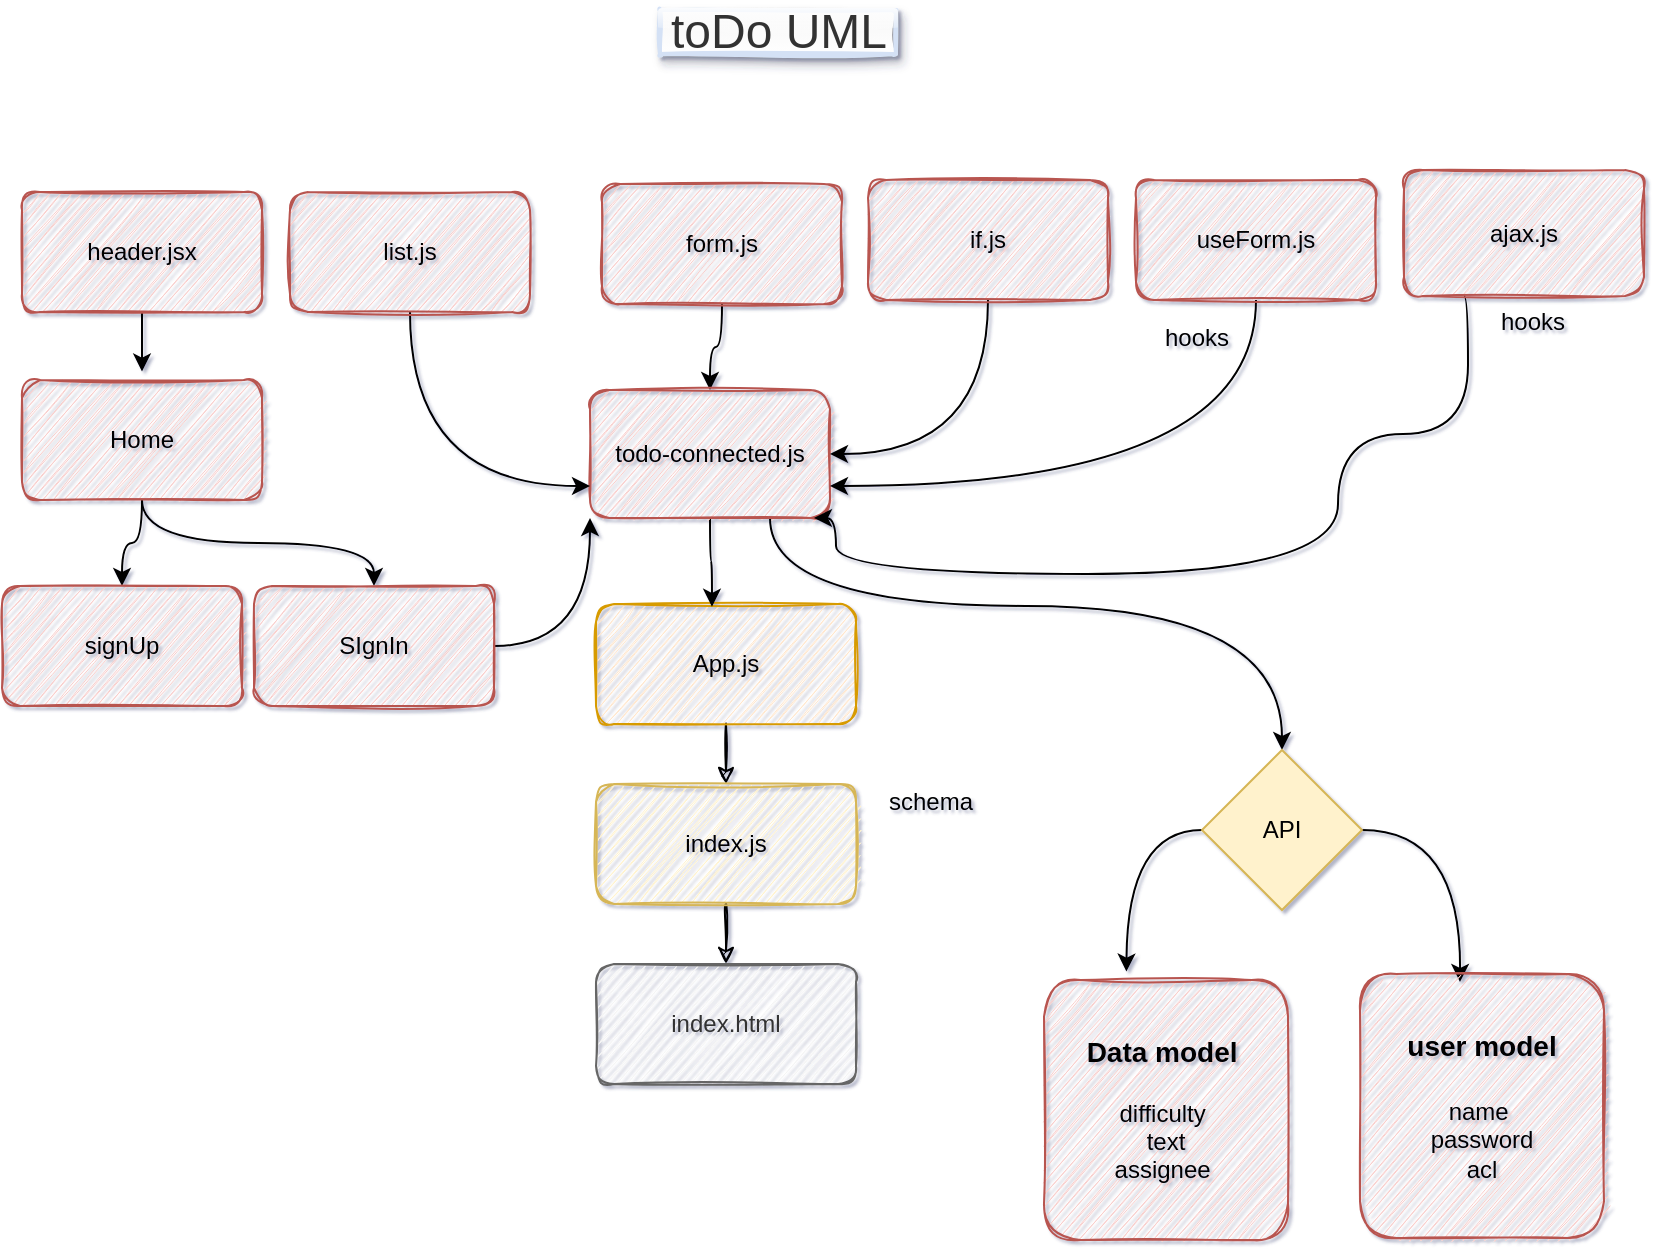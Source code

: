 <mxfile version="14.8.0" type="github">
  <diagram id="Vh3gzTRx76sYJ0MUS5VW" name="Page-1">
    <mxGraphModel dx="1250" dy="547" grid="0" gridSize="10" guides="1" tooltips="1" connect="1" arrows="1" fold="1" page="1" pageScale="1" pageWidth="827" pageHeight="1169" math="0" shadow="1">
      <root>
        <mxCell id="0" />
        <mxCell id="1" parent="0" />
        <mxCell id="2I-l5TKikd3HnTWQH8Fd-73" style="edgeStyle=orthogonalEdgeStyle;curved=1;rounded=0;orthogonalLoop=1;jettySize=auto;html=1;exitX=0.5;exitY=1;exitDx=0;exitDy=0;" edge="1" parent="1" source="6DVgpbjEEhV9NSC0daGQ-1">
          <mxGeometry relative="1" as="geometry">
            <mxPoint x="70" y="215.8" as="targetPoint" />
          </mxGeometry>
        </mxCell>
        <mxCell id="6DVgpbjEEhV9NSC0daGQ-1" value="header.jsx" style="whiteSpace=wrap;html=1;fillColor=#f8cecc;strokeColor=#b85450;sketch=1;rounded=1;" parent="1" vertex="1">
          <mxGeometry x="10" y="126" width="120" height="60" as="geometry" />
        </mxCell>
        <mxCell id="2I-l5TKikd3HnTWQH8Fd-49" style="edgeStyle=orthogonalEdgeStyle;curved=1;rounded=0;orthogonalLoop=1;jettySize=auto;html=1;exitX=0.5;exitY=1;exitDx=0;exitDy=0;entryX=0.5;entryY=0;entryDx=0;entryDy=0;" edge="1" parent="1" source="6DVgpbjEEhV9NSC0daGQ-3" target="2I-l5TKikd3HnTWQH8Fd-2">
          <mxGeometry relative="1" as="geometry" />
        </mxCell>
        <mxCell id="6DVgpbjEEhV9NSC0daGQ-3" value="form.js" style="whiteSpace=wrap;html=1;fillColor=#f8cecc;strokeColor=#b85450;sketch=1;rounded=1;" parent="1" vertex="1">
          <mxGeometry x="300" y="122" width="120" height="60" as="geometry" />
        </mxCell>
        <mxCell id="6DVgpbjEEhV9NSC0daGQ-20" style="edgeStyle=orthogonalEdgeStyle;orthogonalLoop=1;jettySize=auto;html=1;exitX=0.5;exitY=1;exitDx=0;exitDy=0;entryX=0.5;entryY=0;entryDx=0;entryDy=0;curved=1;sketch=1;" parent="1" source="6DVgpbjEEhV9NSC0daGQ-11" target="6DVgpbjEEhV9NSC0daGQ-16" edge="1">
          <mxGeometry relative="1" as="geometry" />
        </mxCell>
        <mxCell id="6DVgpbjEEhV9NSC0daGQ-11" value="App.js" style="whiteSpace=wrap;html=1;fillColor=#ffe6cc;strokeColor=#d79b00;sketch=1;rounded=1;" parent="1" vertex="1">
          <mxGeometry x="297" y="332" width="130" height="60" as="geometry" />
        </mxCell>
        <mxCell id="6DVgpbjEEhV9NSC0daGQ-21" style="edgeStyle=orthogonalEdgeStyle;orthogonalLoop=1;jettySize=auto;html=1;exitX=0.5;exitY=1;exitDx=0;exitDy=0;entryX=0.5;entryY=0;entryDx=0;entryDy=0;curved=1;sketch=1;" parent="1" source="6DVgpbjEEhV9NSC0daGQ-16" target="6DVgpbjEEhV9NSC0daGQ-18" edge="1">
          <mxGeometry relative="1" as="geometry" />
        </mxCell>
        <mxCell id="6DVgpbjEEhV9NSC0daGQ-16" value="index.js" style="whiteSpace=wrap;html=1;fillColor=#fff2cc;strokeColor=#d6b656;sketch=1;rounded=1;" parent="1" vertex="1">
          <mxGeometry x="297" y="422" width="130" height="60" as="geometry" />
        </mxCell>
        <mxCell id="6DVgpbjEEhV9NSC0daGQ-18" value="index.html" style="whiteSpace=wrap;html=1;fillColor=#f5f5f5;strokeColor=#666666;fontColor=#333333;sketch=1;rounded=1;" parent="1" vertex="1">
          <mxGeometry x="297" y="512" width="130" height="60" as="geometry" />
        </mxCell>
        <mxCell id="6DVgpbjEEhV9NSC0daGQ-24" value="&lt;font style=&quot;font-size: 24px&quot;&gt;toDo UML&lt;/font&gt;" style="text;html=1;align=center;verticalAlign=middle;resizable=0;points=[];autosize=1;strokeWidth=2;fillColor=#f5f5f5;fontColor=#333333;gradientColor=#ffffff;strokeColor=#D4E1F5;rounded=1;glass=1;shadow=1;sketch=1;arcSize=0;" parent="1" vertex="1">
          <mxGeometry x="329" y="35" width="118" height="22" as="geometry" />
        </mxCell>
        <mxCell id="2I-l5TKikd3HnTWQH8Fd-34" style="edgeStyle=orthogonalEdgeStyle;curved=1;rounded=0;orthogonalLoop=1;jettySize=auto;html=1;exitX=0.5;exitY=1;exitDx=0;exitDy=0;entryX=0.446;entryY=0.023;entryDx=0;entryDy=0;entryPerimeter=0;" edge="1" parent="1" source="2I-l5TKikd3HnTWQH8Fd-2" target="6DVgpbjEEhV9NSC0daGQ-11">
          <mxGeometry relative="1" as="geometry" />
        </mxCell>
        <mxCell id="2I-l5TKikd3HnTWQH8Fd-85" style="edgeStyle=orthogonalEdgeStyle;curved=1;rounded=0;orthogonalLoop=1;jettySize=auto;html=1;exitX=0.75;exitY=1;exitDx=0;exitDy=0;entryX=0.5;entryY=0;entryDx=0;entryDy=0;" edge="1" parent="1" source="2I-l5TKikd3HnTWQH8Fd-2" target="2I-l5TKikd3HnTWQH8Fd-60">
          <mxGeometry relative="1" as="geometry">
            <mxPoint x="530.8" y="369.4" as="targetPoint" />
            <Array as="points">
              <mxPoint x="384" y="333" />
              <mxPoint x="640" y="333" />
            </Array>
          </mxGeometry>
        </mxCell>
        <mxCell id="2I-l5TKikd3HnTWQH8Fd-2" value="todo-connected.js" style="whiteSpace=wrap;html=1;fillColor=#f8cecc;strokeColor=#b85450;sketch=1;rounded=1;" vertex="1" parent="1">
          <mxGeometry x="294" y="225" width="120" height="64" as="geometry" />
        </mxCell>
        <mxCell id="2I-l5TKikd3HnTWQH8Fd-39" style="edgeStyle=orthogonalEdgeStyle;curved=1;rounded=0;orthogonalLoop=1;jettySize=auto;html=1;exitX=0.5;exitY=1;exitDx=0;exitDy=0;entryX=0;entryY=0.75;entryDx=0;entryDy=0;" edge="1" parent="1" source="2I-l5TKikd3HnTWQH8Fd-35" target="2I-l5TKikd3HnTWQH8Fd-2">
          <mxGeometry relative="1" as="geometry" />
        </mxCell>
        <mxCell id="2I-l5TKikd3HnTWQH8Fd-35" value="list.js" style="whiteSpace=wrap;html=1;fillColor=#f8cecc;strokeColor=#b85450;sketch=1;rounded=1;" vertex="1" parent="1">
          <mxGeometry x="144" y="126" width="120" height="60" as="geometry" />
        </mxCell>
        <mxCell id="2I-l5TKikd3HnTWQH8Fd-47" style="edgeStyle=orthogonalEdgeStyle;curved=1;rounded=0;orthogonalLoop=1;jettySize=auto;html=1;exitX=0.5;exitY=1;exitDx=0;exitDy=0;entryX=1;entryY=0.5;entryDx=0;entryDy=0;" edge="1" parent="1" source="2I-l5TKikd3HnTWQH8Fd-37" target="2I-l5TKikd3HnTWQH8Fd-2">
          <mxGeometry relative="1" as="geometry" />
        </mxCell>
        <mxCell id="2I-l5TKikd3HnTWQH8Fd-37" value="if.js" style="whiteSpace=wrap;html=1;fillColor=#f8cecc;strokeColor=#b85450;sketch=1;rounded=1;" vertex="1" parent="1">
          <mxGeometry x="433" y="120" width="120" height="60" as="geometry" />
        </mxCell>
        <mxCell id="2I-l5TKikd3HnTWQH8Fd-48" style="edgeStyle=orthogonalEdgeStyle;curved=1;rounded=0;orthogonalLoop=1;jettySize=auto;html=1;exitX=0.5;exitY=1;exitDx=0;exitDy=0;entryX=1;entryY=0.75;entryDx=0;entryDy=0;" edge="1" parent="1" source="2I-l5TKikd3HnTWQH8Fd-45" target="2I-l5TKikd3HnTWQH8Fd-2">
          <mxGeometry relative="1" as="geometry" />
        </mxCell>
        <mxCell id="2I-l5TKikd3HnTWQH8Fd-45" value="useForm.js" style="whiteSpace=wrap;html=1;fillColor=#f8cecc;strokeColor=#b85450;sketch=1;rounded=1;" vertex="1" parent="1">
          <mxGeometry x="567" y="120" width="120" height="60" as="geometry" />
        </mxCell>
        <mxCell id="2I-l5TKikd3HnTWQH8Fd-50" value="hooks" style="text;html=1;align=center;verticalAlign=middle;resizable=0;points=[];autosize=1;strokeColor=none;" vertex="1" parent="1">
          <mxGeometry x="576" y="190" width="42" height="18" as="geometry" />
        </mxCell>
        <mxCell id="2I-l5TKikd3HnTWQH8Fd-52" style="edgeStyle=orthogonalEdgeStyle;curved=1;rounded=0;orthogonalLoop=1;jettySize=auto;html=1;exitX=0.25;exitY=1;exitDx=0;exitDy=0;" edge="1" parent="1" source="2I-l5TKikd3HnTWQH8Fd-51">
          <mxGeometry relative="1" as="geometry">
            <mxPoint x="733" y="189" as="sourcePoint" />
            <mxPoint x="406" y="289" as="targetPoint" />
            <Array as="points">
              <mxPoint x="733" y="178" />
              <mxPoint x="733" y="247" />
              <mxPoint x="668" y="247" />
              <mxPoint x="668" y="317" />
              <mxPoint x="417" y="317" />
            </Array>
          </mxGeometry>
        </mxCell>
        <mxCell id="2I-l5TKikd3HnTWQH8Fd-51" value="ajax.js" style="whiteSpace=wrap;html=1;fillColor=#f8cecc;strokeColor=#b85450;sketch=1;rounded=1;" vertex="1" parent="1">
          <mxGeometry x="701" y="115" width="120" height="63" as="geometry" />
        </mxCell>
        <mxCell id="2I-l5TKikd3HnTWQH8Fd-53" value="hooks" style="text;html=1;align=center;verticalAlign=middle;resizable=0;points=[];autosize=1;strokeColor=none;" vertex="1" parent="1">
          <mxGeometry x="744" y="182" width="42" height="18" as="geometry" />
        </mxCell>
        <mxCell id="2I-l5TKikd3HnTWQH8Fd-58" value="schema" style="text;html=1;align=center;verticalAlign=middle;resizable=0;points=[];autosize=1;strokeColor=none;" vertex="1" parent="1">
          <mxGeometry x="438" y="422" width="52" height="18" as="geometry" />
        </mxCell>
        <mxCell id="2I-l5TKikd3HnTWQH8Fd-65" style="edgeStyle=orthogonalEdgeStyle;curved=1;rounded=0;orthogonalLoop=1;jettySize=auto;html=1;exitX=1;exitY=0.5;exitDx=0;exitDy=0;" edge="1" parent="1" source="2I-l5TKikd3HnTWQH8Fd-60">
          <mxGeometry relative="1" as="geometry">
            <mxPoint x="729" y="521" as="targetPoint" />
          </mxGeometry>
        </mxCell>
        <mxCell id="2I-l5TKikd3HnTWQH8Fd-71" style="edgeStyle=orthogonalEdgeStyle;curved=1;rounded=0;orthogonalLoop=1;jettySize=auto;html=1;exitX=0;exitY=0.5;exitDx=0;exitDy=0;" edge="1" parent="1" source="2I-l5TKikd3HnTWQH8Fd-60">
          <mxGeometry relative="1" as="geometry">
            <mxPoint x="562.2" y="515.8" as="targetPoint" />
          </mxGeometry>
        </mxCell>
        <mxCell id="2I-l5TKikd3HnTWQH8Fd-60" value="API" style="rhombus;whiteSpace=wrap;html=1;shadow=0;fillColor=#fff2cc;strokeColor=#d6b656;" vertex="1" parent="1">
          <mxGeometry x="600" y="405" width="80" height="80" as="geometry" />
        </mxCell>
        <mxCell id="2I-l5TKikd3HnTWQH8Fd-67" value="&lt;b style=&quot;font-size: 14px&quot;&gt;user model&lt;br&gt;&amp;nbsp;&lt;br&gt;&lt;/b&gt;name&amp;nbsp;&lt;br&gt;password&lt;br&gt;acl" style="whiteSpace=wrap;html=1;fillColor=#f8cecc;strokeColor=#b85450;sketch=1;rounded=1;" vertex="1" parent="1">
          <mxGeometry x="679" y="517" width="122" height="132" as="geometry" />
        </mxCell>
        <mxCell id="2I-l5TKikd3HnTWQH8Fd-68" value="&lt;b style=&quot;color: rgb(0 , 0 , 0) ; font-family: &amp;#34;helvetica&amp;#34; ; font-style: normal ; letter-spacing: normal ; text-align: center ; text-indent: 0px ; text-transform: none ; word-spacing: 0px ; font-size: 14px&quot;&gt;Data model&amp;nbsp;&lt;br&gt;&lt;/b&gt;&lt;br&gt;difficulty&amp;nbsp;&lt;br&gt;text&lt;br&gt;assignee&amp;nbsp;" style="whiteSpace=wrap;html=1;rounded=1;strokeColor=#b85450;fillColor=#f8cecc;sketch=1;" vertex="1" parent="1">
          <mxGeometry x="521" y="520" width="122" height="130" as="geometry" />
        </mxCell>
        <mxCell id="2I-l5TKikd3HnTWQH8Fd-82" style="edgeStyle=orthogonalEdgeStyle;curved=1;rounded=0;orthogonalLoop=1;jettySize=auto;html=1;exitX=0.5;exitY=1;exitDx=0;exitDy=0;" edge="1" parent="1" source="2I-l5TKikd3HnTWQH8Fd-74" target="2I-l5TKikd3HnTWQH8Fd-76">
          <mxGeometry relative="1" as="geometry" />
        </mxCell>
        <mxCell id="2I-l5TKikd3HnTWQH8Fd-83" style="edgeStyle=orthogonalEdgeStyle;curved=1;rounded=0;orthogonalLoop=1;jettySize=auto;html=1;exitX=0.5;exitY=1;exitDx=0;exitDy=0;entryX=0.5;entryY=0;entryDx=0;entryDy=0;" edge="1" parent="1" source="2I-l5TKikd3HnTWQH8Fd-74" target="2I-l5TKikd3HnTWQH8Fd-80">
          <mxGeometry relative="1" as="geometry" />
        </mxCell>
        <mxCell id="2I-l5TKikd3HnTWQH8Fd-74" value="Home" style="whiteSpace=wrap;html=1;fillColor=#f8cecc;strokeColor=#b85450;sketch=1;rounded=1;" vertex="1" parent="1">
          <mxGeometry x="10" y="220" width="120" height="60" as="geometry" />
        </mxCell>
        <mxCell id="2I-l5TKikd3HnTWQH8Fd-76" value="signUp" style="whiteSpace=wrap;html=1;fillColor=#f8cecc;strokeColor=#b85450;sketch=1;rounded=1;" vertex="1" parent="1">
          <mxGeometry y="323" width="120" height="60" as="geometry" />
        </mxCell>
        <mxCell id="2I-l5TKikd3HnTWQH8Fd-84" style="edgeStyle=orthogonalEdgeStyle;curved=1;rounded=0;orthogonalLoop=1;jettySize=auto;html=1;entryX=0;entryY=1;entryDx=0;entryDy=0;" edge="1" parent="1" source="2I-l5TKikd3HnTWQH8Fd-80" target="2I-l5TKikd3HnTWQH8Fd-2">
          <mxGeometry relative="1" as="geometry" />
        </mxCell>
        <mxCell id="2I-l5TKikd3HnTWQH8Fd-80" value="SIgnIn" style="whiteSpace=wrap;html=1;fillColor=#f8cecc;strokeColor=#b85450;sketch=1;rounded=1;" vertex="1" parent="1">
          <mxGeometry x="126" y="323" width="120" height="60" as="geometry" />
        </mxCell>
      </root>
    </mxGraphModel>
  </diagram>
</mxfile>
